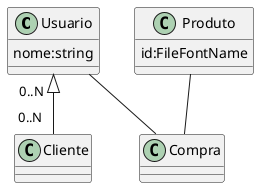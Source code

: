 @startuml Diagrama

class Usuario{
  nome:string
}

class Cliente{

}


class Produto{
id:FileFontName
}

class Compra{

}





Usuario "0..N  " <|--"0..N  " Cliente
Produto -- Compra
Usuario -- Compra

@enduml